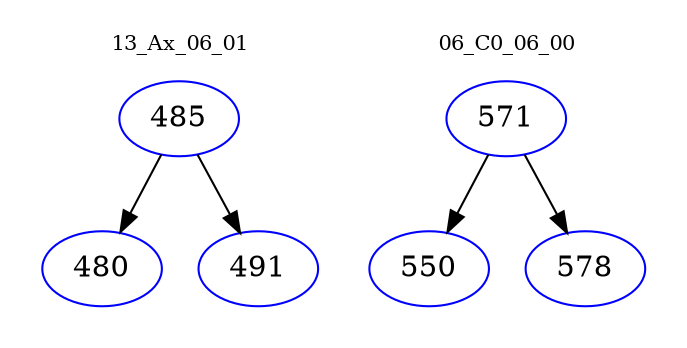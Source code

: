 digraph{
subgraph cluster_0 {
color = white
label = "13_Ax_06_01";
fontsize=10;
T0_485 [label="485", color="blue"]
T0_485 -> T0_480 [color="black"]
T0_480 [label="480", color="blue"]
T0_485 -> T0_491 [color="black"]
T0_491 [label="491", color="blue"]
}
subgraph cluster_1 {
color = white
label = "06_C0_06_00";
fontsize=10;
T1_571 [label="571", color="blue"]
T1_571 -> T1_550 [color="black"]
T1_550 [label="550", color="blue"]
T1_571 -> T1_578 [color="black"]
T1_578 [label="578", color="blue"]
}
}
